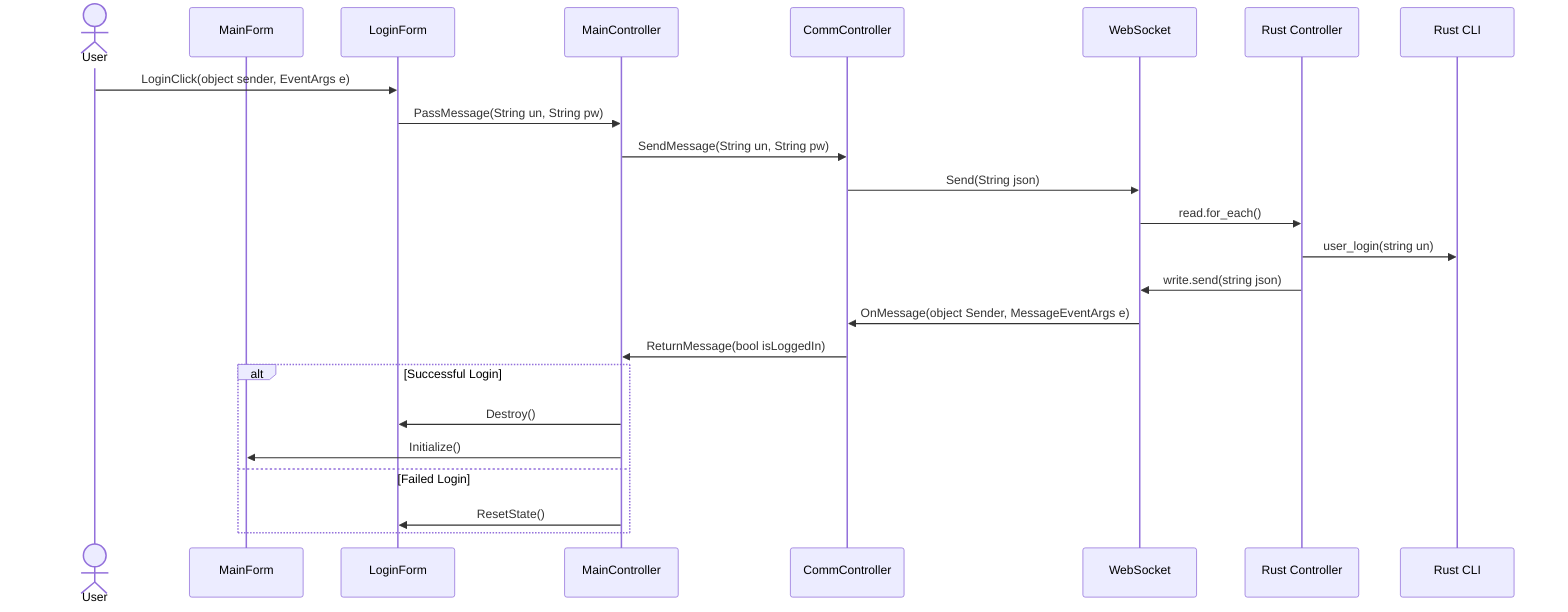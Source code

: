 sequenceDiagram

actor User
participant MainForm
participant LoginForm
participant MainController
participant CommController
participant WebSocket
participant controller as Rust Controller
participant CLI as Rust CLI

User ->> LoginForm: LoginClick(object sender, EventArgs e)
LoginForm ->> MainController: PassMessage(String un, String pw)
MainController ->> CommController: SendMessage(String un, String pw)
CommController ->> WebSocket: Send(String json)
WebSocket ->> controller: read.for_each()
controller ->> CLI: user_login(string un)
controller ->> WebSocket: write.send(string json)
WebSocket ->> CommController: OnMessage(object Sender, MessageEventArgs e)
CommController ->> MainController: ReturnMessage(bool isLoggedIn)
alt Successful Login
    MainController ->> LoginForm: Destroy()
    MainController ->> MainForm: Initialize()
else Failed Login
    MainController ->> LoginForm: ResetState()
end